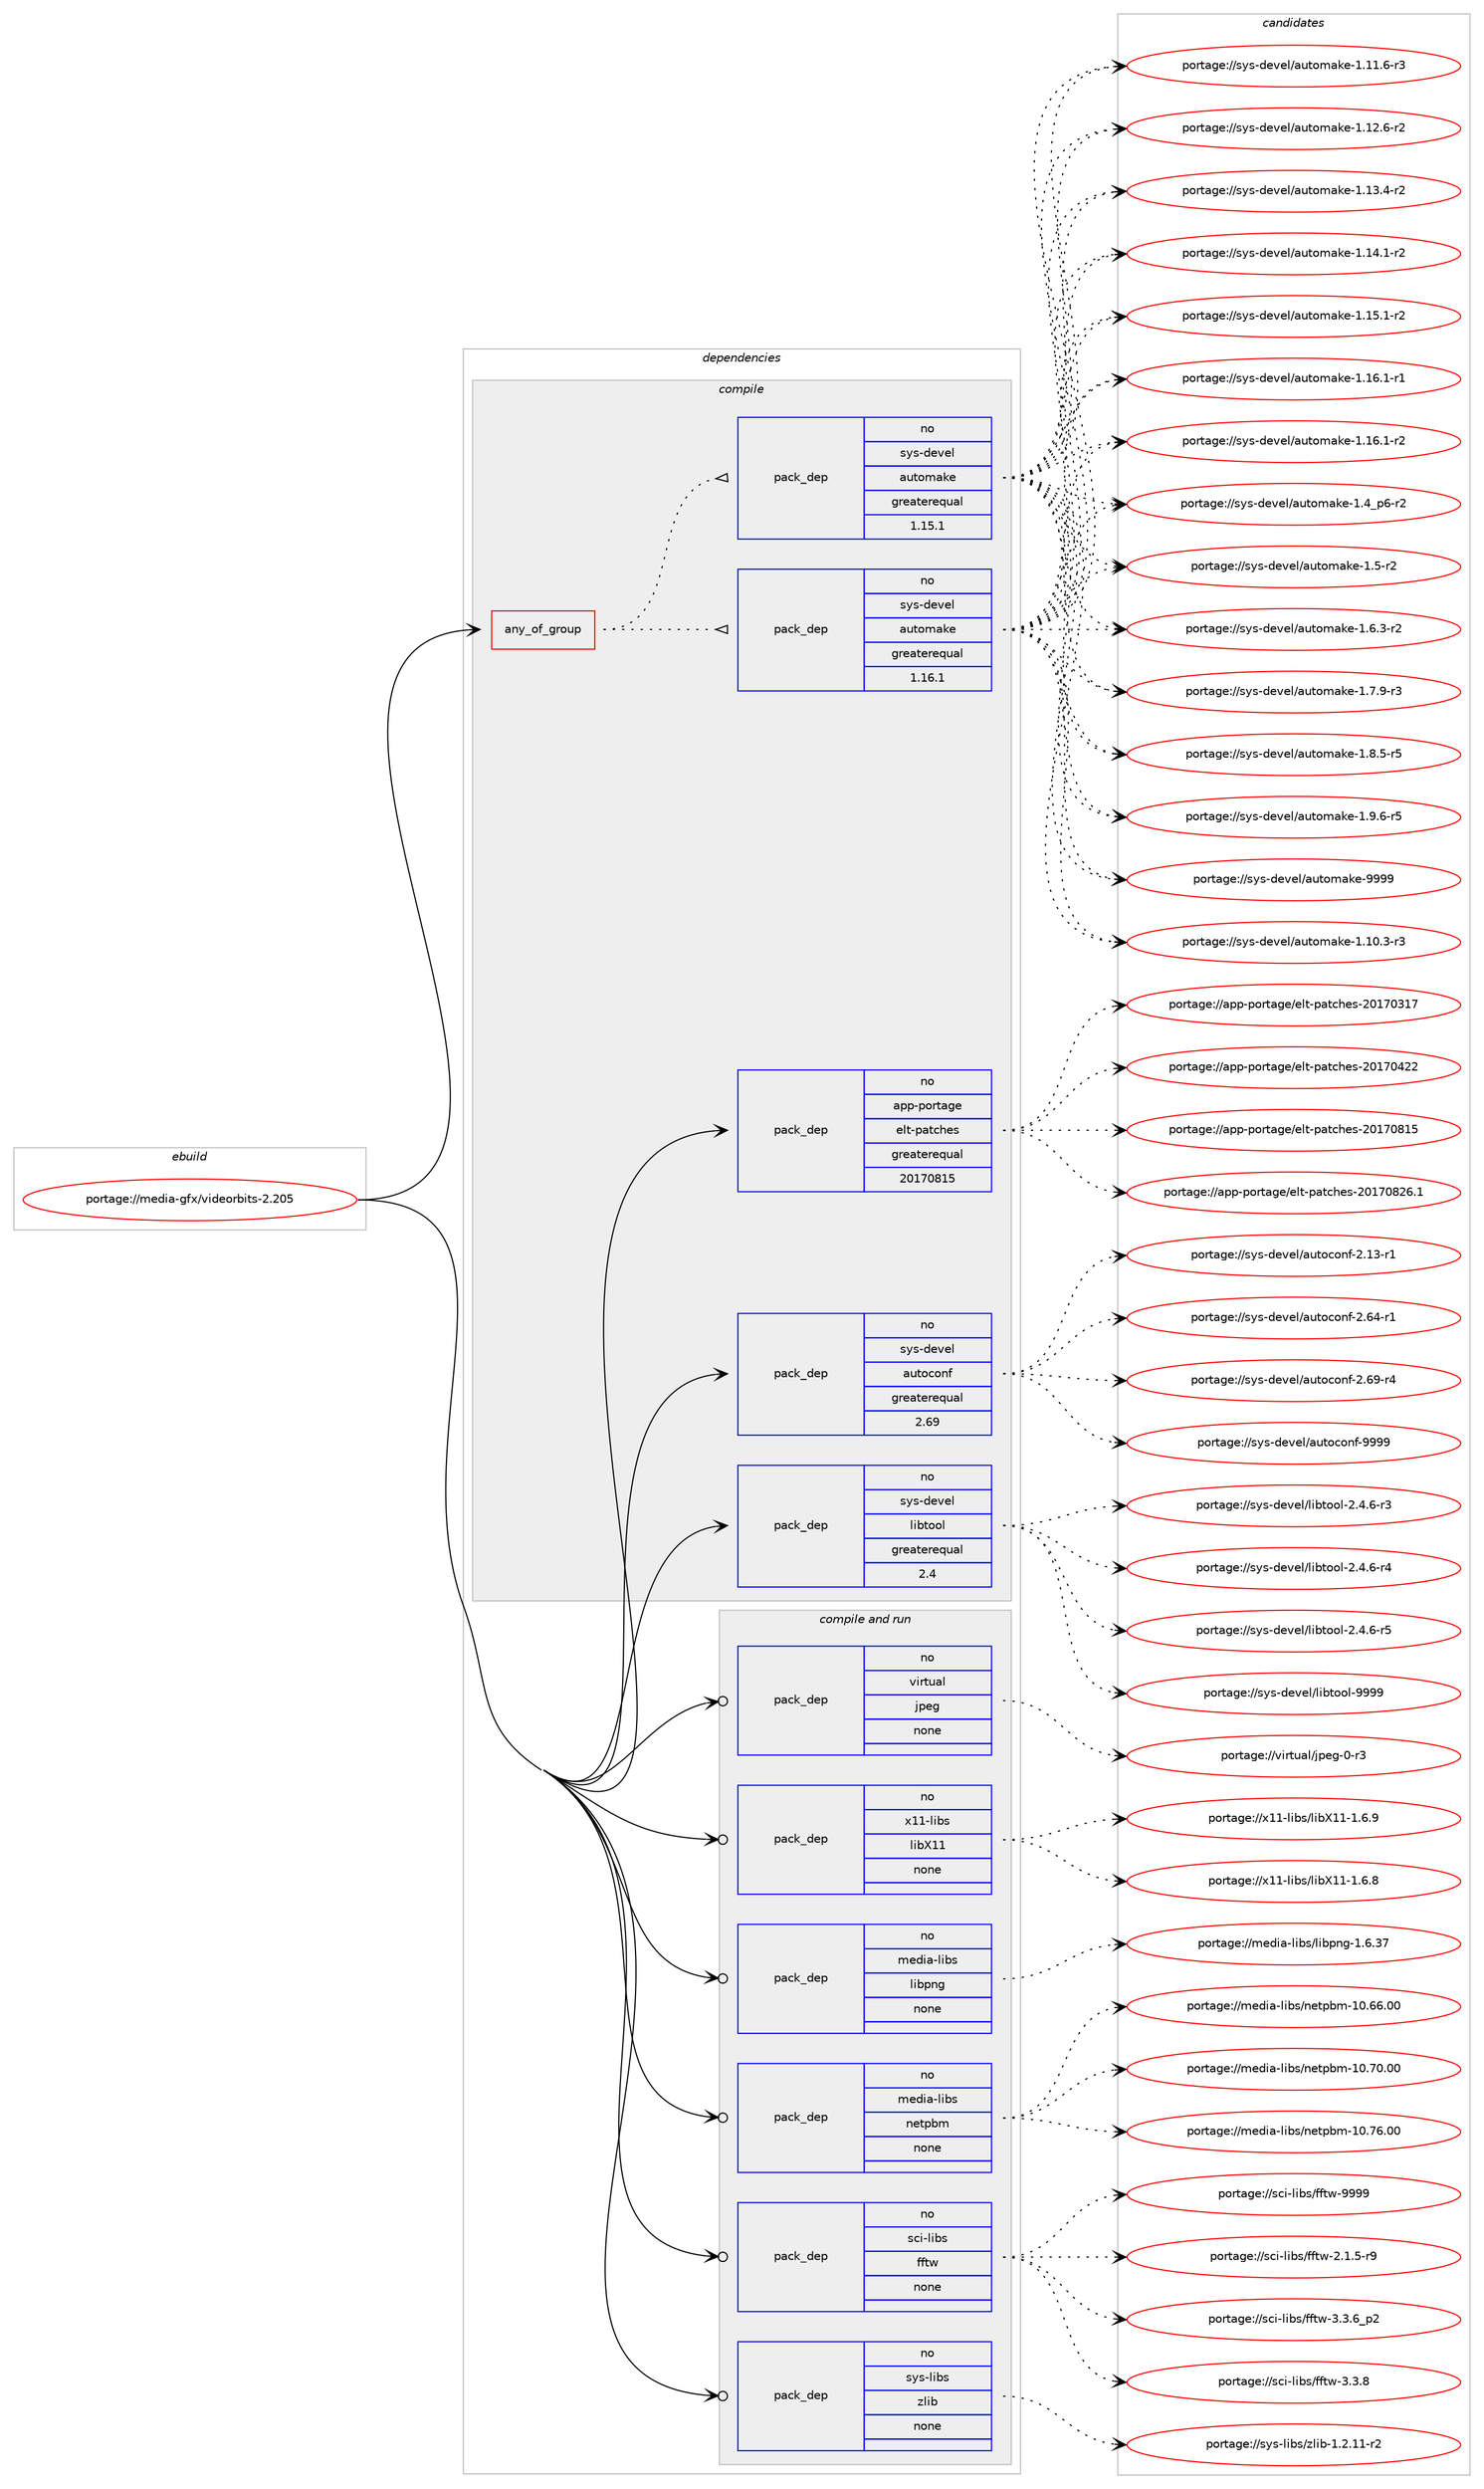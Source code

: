 digraph prolog {

# *************
# Graph options
# *************

newrank=true;
concentrate=true;
compound=true;
graph [rankdir=LR,fontname=Helvetica,fontsize=10,ranksep=1.5];#, ranksep=2.5, nodesep=0.2];
edge  [arrowhead=vee];
node  [fontname=Helvetica,fontsize=10];

# **********
# The ebuild
# **********

subgraph cluster_leftcol {
color=gray;
rank=same;
label=<<i>ebuild</i>>;
id [label="portage://media-gfx/videorbits-2.205", color=red, width=4, href="../media-gfx/videorbits-2.205.svg"];
}

# ****************
# The dependencies
# ****************

subgraph cluster_midcol {
color=gray;
label=<<i>dependencies</i>>;
subgraph cluster_compile {
fillcolor="#eeeeee";
style=filled;
label=<<i>compile</i>>;
subgraph any4990 {
dependency317123 [label=<<TABLE BORDER="0" CELLBORDER="1" CELLSPACING="0" CELLPADDING="4"><TR><TD CELLPADDING="10">any_of_group</TD></TR></TABLE>>, shape=none, color=red];subgraph pack232885 {
dependency317124 [label=<<TABLE BORDER="0" CELLBORDER="1" CELLSPACING="0" CELLPADDING="4" WIDTH="220"><TR><TD ROWSPAN="6" CELLPADDING="30">pack_dep</TD></TR><TR><TD WIDTH="110">no</TD></TR><TR><TD>sys-devel</TD></TR><TR><TD>automake</TD></TR><TR><TD>greaterequal</TD></TR><TR><TD>1.16.1</TD></TR></TABLE>>, shape=none, color=blue];
}
dependency317123:e -> dependency317124:w [weight=20,style="dotted",arrowhead="oinv"];
subgraph pack232886 {
dependency317125 [label=<<TABLE BORDER="0" CELLBORDER="1" CELLSPACING="0" CELLPADDING="4" WIDTH="220"><TR><TD ROWSPAN="6" CELLPADDING="30">pack_dep</TD></TR><TR><TD WIDTH="110">no</TD></TR><TR><TD>sys-devel</TD></TR><TR><TD>automake</TD></TR><TR><TD>greaterequal</TD></TR><TR><TD>1.15.1</TD></TR></TABLE>>, shape=none, color=blue];
}
dependency317123:e -> dependency317125:w [weight=20,style="dotted",arrowhead="oinv"];
}
id:e -> dependency317123:w [weight=20,style="solid",arrowhead="vee"];
subgraph pack232887 {
dependency317126 [label=<<TABLE BORDER="0" CELLBORDER="1" CELLSPACING="0" CELLPADDING="4" WIDTH="220"><TR><TD ROWSPAN="6" CELLPADDING="30">pack_dep</TD></TR><TR><TD WIDTH="110">no</TD></TR><TR><TD>app-portage</TD></TR><TR><TD>elt-patches</TD></TR><TR><TD>greaterequal</TD></TR><TR><TD>20170815</TD></TR></TABLE>>, shape=none, color=blue];
}
id:e -> dependency317126:w [weight=20,style="solid",arrowhead="vee"];
subgraph pack232888 {
dependency317127 [label=<<TABLE BORDER="0" CELLBORDER="1" CELLSPACING="0" CELLPADDING="4" WIDTH="220"><TR><TD ROWSPAN="6" CELLPADDING="30">pack_dep</TD></TR><TR><TD WIDTH="110">no</TD></TR><TR><TD>sys-devel</TD></TR><TR><TD>autoconf</TD></TR><TR><TD>greaterequal</TD></TR><TR><TD>2.69</TD></TR></TABLE>>, shape=none, color=blue];
}
id:e -> dependency317127:w [weight=20,style="solid",arrowhead="vee"];
subgraph pack232889 {
dependency317128 [label=<<TABLE BORDER="0" CELLBORDER="1" CELLSPACING="0" CELLPADDING="4" WIDTH="220"><TR><TD ROWSPAN="6" CELLPADDING="30">pack_dep</TD></TR><TR><TD WIDTH="110">no</TD></TR><TR><TD>sys-devel</TD></TR><TR><TD>libtool</TD></TR><TR><TD>greaterequal</TD></TR><TR><TD>2.4</TD></TR></TABLE>>, shape=none, color=blue];
}
id:e -> dependency317128:w [weight=20,style="solid",arrowhead="vee"];
}
subgraph cluster_compileandrun {
fillcolor="#eeeeee";
style=filled;
label=<<i>compile and run</i>>;
subgraph pack232890 {
dependency317129 [label=<<TABLE BORDER="0" CELLBORDER="1" CELLSPACING="0" CELLPADDING="4" WIDTH="220"><TR><TD ROWSPAN="6" CELLPADDING="30">pack_dep</TD></TR><TR><TD WIDTH="110">no</TD></TR><TR><TD>media-libs</TD></TR><TR><TD>libpng</TD></TR><TR><TD>none</TD></TR><TR><TD></TD></TR></TABLE>>, shape=none, color=blue];
}
id:e -> dependency317129:w [weight=20,style="solid",arrowhead="odotvee"];
subgraph pack232891 {
dependency317130 [label=<<TABLE BORDER="0" CELLBORDER="1" CELLSPACING="0" CELLPADDING="4" WIDTH="220"><TR><TD ROWSPAN="6" CELLPADDING="30">pack_dep</TD></TR><TR><TD WIDTH="110">no</TD></TR><TR><TD>media-libs</TD></TR><TR><TD>netpbm</TD></TR><TR><TD>none</TD></TR><TR><TD></TD></TR></TABLE>>, shape=none, color=blue];
}
id:e -> dependency317130:w [weight=20,style="solid",arrowhead="odotvee"];
subgraph pack232892 {
dependency317131 [label=<<TABLE BORDER="0" CELLBORDER="1" CELLSPACING="0" CELLPADDING="4" WIDTH="220"><TR><TD ROWSPAN="6" CELLPADDING="30">pack_dep</TD></TR><TR><TD WIDTH="110">no</TD></TR><TR><TD>sci-libs</TD></TR><TR><TD>fftw</TD></TR><TR><TD>none</TD></TR><TR><TD></TD></TR></TABLE>>, shape=none, color=blue];
}
id:e -> dependency317131:w [weight=20,style="solid",arrowhead="odotvee"];
subgraph pack232893 {
dependency317132 [label=<<TABLE BORDER="0" CELLBORDER="1" CELLSPACING="0" CELLPADDING="4" WIDTH="220"><TR><TD ROWSPAN="6" CELLPADDING="30">pack_dep</TD></TR><TR><TD WIDTH="110">no</TD></TR><TR><TD>sys-libs</TD></TR><TR><TD>zlib</TD></TR><TR><TD>none</TD></TR><TR><TD></TD></TR></TABLE>>, shape=none, color=blue];
}
id:e -> dependency317132:w [weight=20,style="solid",arrowhead="odotvee"];
subgraph pack232894 {
dependency317133 [label=<<TABLE BORDER="0" CELLBORDER="1" CELLSPACING="0" CELLPADDING="4" WIDTH="220"><TR><TD ROWSPAN="6" CELLPADDING="30">pack_dep</TD></TR><TR><TD WIDTH="110">no</TD></TR><TR><TD>virtual</TD></TR><TR><TD>jpeg</TD></TR><TR><TD>none</TD></TR><TR><TD></TD></TR></TABLE>>, shape=none, color=blue];
}
id:e -> dependency317133:w [weight=20,style="solid",arrowhead="odotvee"];
subgraph pack232895 {
dependency317134 [label=<<TABLE BORDER="0" CELLBORDER="1" CELLSPACING="0" CELLPADDING="4" WIDTH="220"><TR><TD ROWSPAN="6" CELLPADDING="30">pack_dep</TD></TR><TR><TD WIDTH="110">no</TD></TR><TR><TD>x11-libs</TD></TR><TR><TD>libX11</TD></TR><TR><TD>none</TD></TR><TR><TD></TD></TR></TABLE>>, shape=none, color=blue];
}
id:e -> dependency317134:w [weight=20,style="solid",arrowhead="odotvee"];
}
subgraph cluster_run {
fillcolor="#eeeeee";
style=filled;
label=<<i>run</i>>;
}
}

# **************
# The candidates
# **************

subgraph cluster_choices {
rank=same;
color=gray;
label=<<i>candidates</i>>;

subgraph choice232885 {
color=black;
nodesep=1;
choiceportage11512111545100101118101108479711711611110997107101454946494846514511451 [label="portage://sys-devel/automake-1.10.3-r3", color=red, width=4,href="../sys-devel/automake-1.10.3-r3.svg"];
choiceportage11512111545100101118101108479711711611110997107101454946494946544511451 [label="portage://sys-devel/automake-1.11.6-r3", color=red, width=4,href="../sys-devel/automake-1.11.6-r3.svg"];
choiceportage11512111545100101118101108479711711611110997107101454946495046544511450 [label="portage://sys-devel/automake-1.12.6-r2", color=red, width=4,href="../sys-devel/automake-1.12.6-r2.svg"];
choiceportage11512111545100101118101108479711711611110997107101454946495146524511450 [label="portage://sys-devel/automake-1.13.4-r2", color=red, width=4,href="../sys-devel/automake-1.13.4-r2.svg"];
choiceportage11512111545100101118101108479711711611110997107101454946495246494511450 [label="portage://sys-devel/automake-1.14.1-r2", color=red, width=4,href="../sys-devel/automake-1.14.1-r2.svg"];
choiceportage11512111545100101118101108479711711611110997107101454946495346494511450 [label="portage://sys-devel/automake-1.15.1-r2", color=red, width=4,href="../sys-devel/automake-1.15.1-r2.svg"];
choiceportage11512111545100101118101108479711711611110997107101454946495446494511449 [label="portage://sys-devel/automake-1.16.1-r1", color=red, width=4,href="../sys-devel/automake-1.16.1-r1.svg"];
choiceportage11512111545100101118101108479711711611110997107101454946495446494511450 [label="portage://sys-devel/automake-1.16.1-r2", color=red, width=4,href="../sys-devel/automake-1.16.1-r2.svg"];
choiceportage115121115451001011181011084797117116111109971071014549465295112544511450 [label="portage://sys-devel/automake-1.4_p6-r2", color=red, width=4,href="../sys-devel/automake-1.4_p6-r2.svg"];
choiceportage11512111545100101118101108479711711611110997107101454946534511450 [label="portage://sys-devel/automake-1.5-r2", color=red, width=4,href="../sys-devel/automake-1.5-r2.svg"];
choiceportage115121115451001011181011084797117116111109971071014549465446514511450 [label="portage://sys-devel/automake-1.6.3-r2", color=red, width=4,href="../sys-devel/automake-1.6.3-r2.svg"];
choiceportage115121115451001011181011084797117116111109971071014549465546574511451 [label="portage://sys-devel/automake-1.7.9-r3", color=red, width=4,href="../sys-devel/automake-1.7.9-r3.svg"];
choiceportage115121115451001011181011084797117116111109971071014549465646534511453 [label="portage://sys-devel/automake-1.8.5-r5", color=red, width=4,href="../sys-devel/automake-1.8.5-r5.svg"];
choiceportage115121115451001011181011084797117116111109971071014549465746544511453 [label="portage://sys-devel/automake-1.9.6-r5", color=red, width=4,href="../sys-devel/automake-1.9.6-r5.svg"];
choiceportage115121115451001011181011084797117116111109971071014557575757 [label="portage://sys-devel/automake-9999", color=red, width=4,href="../sys-devel/automake-9999.svg"];
dependency317124:e -> choiceportage11512111545100101118101108479711711611110997107101454946494846514511451:w [style=dotted,weight="100"];
dependency317124:e -> choiceportage11512111545100101118101108479711711611110997107101454946494946544511451:w [style=dotted,weight="100"];
dependency317124:e -> choiceportage11512111545100101118101108479711711611110997107101454946495046544511450:w [style=dotted,weight="100"];
dependency317124:e -> choiceportage11512111545100101118101108479711711611110997107101454946495146524511450:w [style=dotted,weight="100"];
dependency317124:e -> choiceportage11512111545100101118101108479711711611110997107101454946495246494511450:w [style=dotted,weight="100"];
dependency317124:e -> choiceportage11512111545100101118101108479711711611110997107101454946495346494511450:w [style=dotted,weight="100"];
dependency317124:e -> choiceportage11512111545100101118101108479711711611110997107101454946495446494511449:w [style=dotted,weight="100"];
dependency317124:e -> choiceportage11512111545100101118101108479711711611110997107101454946495446494511450:w [style=dotted,weight="100"];
dependency317124:e -> choiceportage115121115451001011181011084797117116111109971071014549465295112544511450:w [style=dotted,weight="100"];
dependency317124:e -> choiceportage11512111545100101118101108479711711611110997107101454946534511450:w [style=dotted,weight="100"];
dependency317124:e -> choiceportage115121115451001011181011084797117116111109971071014549465446514511450:w [style=dotted,weight="100"];
dependency317124:e -> choiceportage115121115451001011181011084797117116111109971071014549465546574511451:w [style=dotted,weight="100"];
dependency317124:e -> choiceportage115121115451001011181011084797117116111109971071014549465646534511453:w [style=dotted,weight="100"];
dependency317124:e -> choiceportage115121115451001011181011084797117116111109971071014549465746544511453:w [style=dotted,weight="100"];
dependency317124:e -> choiceportage115121115451001011181011084797117116111109971071014557575757:w [style=dotted,weight="100"];
}
subgraph choice232886 {
color=black;
nodesep=1;
choiceportage11512111545100101118101108479711711611110997107101454946494846514511451 [label="portage://sys-devel/automake-1.10.3-r3", color=red, width=4,href="../sys-devel/automake-1.10.3-r3.svg"];
choiceportage11512111545100101118101108479711711611110997107101454946494946544511451 [label="portage://sys-devel/automake-1.11.6-r3", color=red, width=4,href="../sys-devel/automake-1.11.6-r3.svg"];
choiceportage11512111545100101118101108479711711611110997107101454946495046544511450 [label="portage://sys-devel/automake-1.12.6-r2", color=red, width=4,href="../sys-devel/automake-1.12.6-r2.svg"];
choiceportage11512111545100101118101108479711711611110997107101454946495146524511450 [label="portage://sys-devel/automake-1.13.4-r2", color=red, width=4,href="../sys-devel/automake-1.13.4-r2.svg"];
choiceportage11512111545100101118101108479711711611110997107101454946495246494511450 [label="portage://sys-devel/automake-1.14.1-r2", color=red, width=4,href="../sys-devel/automake-1.14.1-r2.svg"];
choiceportage11512111545100101118101108479711711611110997107101454946495346494511450 [label="portage://sys-devel/automake-1.15.1-r2", color=red, width=4,href="../sys-devel/automake-1.15.1-r2.svg"];
choiceportage11512111545100101118101108479711711611110997107101454946495446494511449 [label="portage://sys-devel/automake-1.16.1-r1", color=red, width=4,href="../sys-devel/automake-1.16.1-r1.svg"];
choiceportage11512111545100101118101108479711711611110997107101454946495446494511450 [label="portage://sys-devel/automake-1.16.1-r2", color=red, width=4,href="../sys-devel/automake-1.16.1-r2.svg"];
choiceportage115121115451001011181011084797117116111109971071014549465295112544511450 [label="portage://sys-devel/automake-1.4_p6-r2", color=red, width=4,href="../sys-devel/automake-1.4_p6-r2.svg"];
choiceportage11512111545100101118101108479711711611110997107101454946534511450 [label="portage://sys-devel/automake-1.5-r2", color=red, width=4,href="../sys-devel/automake-1.5-r2.svg"];
choiceportage115121115451001011181011084797117116111109971071014549465446514511450 [label="portage://sys-devel/automake-1.6.3-r2", color=red, width=4,href="../sys-devel/automake-1.6.3-r2.svg"];
choiceportage115121115451001011181011084797117116111109971071014549465546574511451 [label="portage://sys-devel/automake-1.7.9-r3", color=red, width=4,href="../sys-devel/automake-1.7.9-r3.svg"];
choiceportage115121115451001011181011084797117116111109971071014549465646534511453 [label="portage://sys-devel/automake-1.8.5-r5", color=red, width=4,href="../sys-devel/automake-1.8.5-r5.svg"];
choiceportage115121115451001011181011084797117116111109971071014549465746544511453 [label="portage://sys-devel/automake-1.9.6-r5", color=red, width=4,href="../sys-devel/automake-1.9.6-r5.svg"];
choiceportage115121115451001011181011084797117116111109971071014557575757 [label="portage://sys-devel/automake-9999", color=red, width=4,href="../sys-devel/automake-9999.svg"];
dependency317125:e -> choiceportage11512111545100101118101108479711711611110997107101454946494846514511451:w [style=dotted,weight="100"];
dependency317125:e -> choiceportage11512111545100101118101108479711711611110997107101454946494946544511451:w [style=dotted,weight="100"];
dependency317125:e -> choiceportage11512111545100101118101108479711711611110997107101454946495046544511450:w [style=dotted,weight="100"];
dependency317125:e -> choiceportage11512111545100101118101108479711711611110997107101454946495146524511450:w [style=dotted,weight="100"];
dependency317125:e -> choiceportage11512111545100101118101108479711711611110997107101454946495246494511450:w [style=dotted,weight="100"];
dependency317125:e -> choiceportage11512111545100101118101108479711711611110997107101454946495346494511450:w [style=dotted,weight="100"];
dependency317125:e -> choiceportage11512111545100101118101108479711711611110997107101454946495446494511449:w [style=dotted,weight="100"];
dependency317125:e -> choiceportage11512111545100101118101108479711711611110997107101454946495446494511450:w [style=dotted,weight="100"];
dependency317125:e -> choiceportage115121115451001011181011084797117116111109971071014549465295112544511450:w [style=dotted,weight="100"];
dependency317125:e -> choiceportage11512111545100101118101108479711711611110997107101454946534511450:w [style=dotted,weight="100"];
dependency317125:e -> choiceportage115121115451001011181011084797117116111109971071014549465446514511450:w [style=dotted,weight="100"];
dependency317125:e -> choiceportage115121115451001011181011084797117116111109971071014549465546574511451:w [style=dotted,weight="100"];
dependency317125:e -> choiceportage115121115451001011181011084797117116111109971071014549465646534511453:w [style=dotted,weight="100"];
dependency317125:e -> choiceportage115121115451001011181011084797117116111109971071014549465746544511453:w [style=dotted,weight="100"];
dependency317125:e -> choiceportage115121115451001011181011084797117116111109971071014557575757:w [style=dotted,weight="100"];
}
subgraph choice232887 {
color=black;
nodesep=1;
choiceportage97112112451121111141169710310147101108116451129711699104101115455048495548514955 [label="portage://app-portage/elt-patches-20170317", color=red, width=4,href="../app-portage/elt-patches-20170317.svg"];
choiceportage97112112451121111141169710310147101108116451129711699104101115455048495548525050 [label="portage://app-portage/elt-patches-20170422", color=red, width=4,href="../app-portage/elt-patches-20170422.svg"];
choiceportage97112112451121111141169710310147101108116451129711699104101115455048495548564953 [label="portage://app-portage/elt-patches-20170815", color=red, width=4,href="../app-portage/elt-patches-20170815.svg"];
choiceportage971121124511211111411697103101471011081164511297116991041011154550484955485650544649 [label="portage://app-portage/elt-patches-20170826.1", color=red, width=4,href="../app-portage/elt-patches-20170826.1.svg"];
dependency317126:e -> choiceportage97112112451121111141169710310147101108116451129711699104101115455048495548514955:w [style=dotted,weight="100"];
dependency317126:e -> choiceportage97112112451121111141169710310147101108116451129711699104101115455048495548525050:w [style=dotted,weight="100"];
dependency317126:e -> choiceportage97112112451121111141169710310147101108116451129711699104101115455048495548564953:w [style=dotted,weight="100"];
dependency317126:e -> choiceportage971121124511211111411697103101471011081164511297116991041011154550484955485650544649:w [style=dotted,weight="100"];
}
subgraph choice232888 {
color=black;
nodesep=1;
choiceportage1151211154510010111810110847971171161119911111010245504649514511449 [label="portage://sys-devel/autoconf-2.13-r1", color=red, width=4,href="../sys-devel/autoconf-2.13-r1.svg"];
choiceportage1151211154510010111810110847971171161119911111010245504654524511449 [label="portage://sys-devel/autoconf-2.64-r1", color=red, width=4,href="../sys-devel/autoconf-2.64-r1.svg"];
choiceportage1151211154510010111810110847971171161119911111010245504654574511452 [label="portage://sys-devel/autoconf-2.69-r4", color=red, width=4,href="../sys-devel/autoconf-2.69-r4.svg"];
choiceportage115121115451001011181011084797117116111991111101024557575757 [label="portage://sys-devel/autoconf-9999", color=red, width=4,href="../sys-devel/autoconf-9999.svg"];
dependency317127:e -> choiceportage1151211154510010111810110847971171161119911111010245504649514511449:w [style=dotted,weight="100"];
dependency317127:e -> choiceportage1151211154510010111810110847971171161119911111010245504654524511449:w [style=dotted,weight="100"];
dependency317127:e -> choiceportage1151211154510010111810110847971171161119911111010245504654574511452:w [style=dotted,weight="100"];
dependency317127:e -> choiceportage115121115451001011181011084797117116111991111101024557575757:w [style=dotted,weight="100"];
}
subgraph choice232889 {
color=black;
nodesep=1;
choiceportage1151211154510010111810110847108105981161111111084550465246544511451 [label="portage://sys-devel/libtool-2.4.6-r3", color=red, width=4,href="../sys-devel/libtool-2.4.6-r3.svg"];
choiceportage1151211154510010111810110847108105981161111111084550465246544511452 [label="portage://sys-devel/libtool-2.4.6-r4", color=red, width=4,href="../sys-devel/libtool-2.4.6-r4.svg"];
choiceportage1151211154510010111810110847108105981161111111084550465246544511453 [label="portage://sys-devel/libtool-2.4.6-r5", color=red, width=4,href="../sys-devel/libtool-2.4.6-r5.svg"];
choiceportage1151211154510010111810110847108105981161111111084557575757 [label="portage://sys-devel/libtool-9999", color=red, width=4,href="../sys-devel/libtool-9999.svg"];
dependency317128:e -> choiceportage1151211154510010111810110847108105981161111111084550465246544511451:w [style=dotted,weight="100"];
dependency317128:e -> choiceportage1151211154510010111810110847108105981161111111084550465246544511452:w [style=dotted,weight="100"];
dependency317128:e -> choiceportage1151211154510010111810110847108105981161111111084550465246544511453:w [style=dotted,weight="100"];
dependency317128:e -> choiceportage1151211154510010111810110847108105981161111111084557575757:w [style=dotted,weight="100"];
}
subgraph choice232890 {
color=black;
nodesep=1;
choiceportage109101100105974510810598115471081059811211010345494654465155 [label="portage://media-libs/libpng-1.6.37", color=red, width=4,href="../media-libs/libpng-1.6.37.svg"];
dependency317129:e -> choiceportage109101100105974510810598115471081059811211010345494654465155:w [style=dotted,weight="100"];
}
subgraph choice232891 {
color=black;
nodesep=1;
choiceportage1091011001059745108105981154711010111611298109454948465454464848 [label="portage://media-libs/netpbm-10.66.00", color=red, width=4,href="../media-libs/netpbm-10.66.00.svg"];
choiceportage1091011001059745108105981154711010111611298109454948465548464848 [label="portage://media-libs/netpbm-10.70.00", color=red, width=4,href="../media-libs/netpbm-10.70.00.svg"];
choiceportage1091011001059745108105981154711010111611298109454948465554464848 [label="portage://media-libs/netpbm-10.76.00", color=red, width=4,href="../media-libs/netpbm-10.76.00.svg"];
dependency317130:e -> choiceportage1091011001059745108105981154711010111611298109454948465454464848:w [style=dotted,weight="100"];
dependency317130:e -> choiceportage1091011001059745108105981154711010111611298109454948465548464848:w [style=dotted,weight="100"];
dependency317130:e -> choiceportage1091011001059745108105981154711010111611298109454948465554464848:w [style=dotted,weight="100"];
}
subgraph choice232892 {
color=black;
nodesep=1;
choiceportage115991054510810598115471021021161194550464946534511457 [label="portage://sci-libs/fftw-2.1.5-r9", color=red, width=4,href="../sci-libs/fftw-2.1.5-r9.svg"];
choiceportage115991054510810598115471021021161194551465146549511250 [label="portage://sci-libs/fftw-3.3.6_p2", color=red, width=4,href="../sci-libs/fftw-3.3.6_p2.svg"];
choiceportage11599105451081059811547102102116119455146514656 [label="portage://sci-libs/fftw-3.3.8", color=red, width=4,href="../sci-libs/fftw-3.3.8.svg"];
choiceportage115991054510810598115471021021161194557575757 [label="portage://sci-libs/fftw-9999", color=red, width=4,href="../sci-libs/fftw-9999.svg"];
dependency317131:e -> choiceportage115991054510810598115471021021161194550464946534511457:w [style=dotted,weight="100"];
dependency317131:e -> choiceportage115991054510810598115471021021161194551465146549511250:w [style=dotted,weight="100"];
dependency317131:e -> choiceportage11599105451081059811547102102116119455146514656:w [style=dotted,weight="100"];
dependency317131:e -> choiceportage115991054510810598115471021021161194557575757:w [style=dotted,weight="100"];
}
subgraph choice232893 {
color=black;
nodesep=1;
choiceportage11512111545108105981154712210810598454946504649494511450 [label="portage://sys-libs/zlib-1.2.11-r2", color=red, width=4,href="../sys-libs/zlib-1.2.11-r2.svg"];
dependency317132:e -> choiceportage11512111545108105981154712210810598454946504649494511450:w [style=dotted,weight="100"];
}
subgraph choice232894 {
color=black;
nodesep=1;
choiceportage118105114116117971084710611210110345484511451 [label="portage://virtual/jpeg-0-r3", color=red, width=4,href="../virtual/jpeg-0-r3.svg"];
dependency317133:e -> choiceportage118105114116117971084710611210110345484511451:w [style=dotted,weight="100"];
}
subgraph choice232895 {
color=black;
nodesep=1;
choiceportage120494945108105981154710810598884949454946544656 [label="portage://x11-libs/libX11-1.6.8", color=red, width=4,href="../x11-libs/libX11-1.6.8.svg"];
choiceportage120494945108105981154710810598884949454946544657 [label="portage://x11-libs/libX11-1.6.9", color=red, width=4,href="../x11-libs/libX11-1.6.9.svg"];
dependency317134:e -> choiceportage120494945108105981154710810598884949454946544656:w [style=dotted,weight="100"];
dependency317134:e -> choiceportage120494945108105981154710810598884949454946544657:w [style=dotted,weight="100"];
}
}

}
